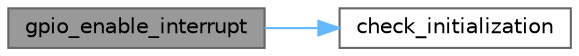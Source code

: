 digraph "gpio_enable_interrupt"
{
 // LATEX_PDF_SIZE
  bgcolor="transparent";
  edge [fontname=Helvetica,fontsize=10,labelfontname=Helvetica,labelfontsize=10];
  node [fontname=Helvetica,fontsize=10,shape=box,height=0.2,width=0.4];
  rankdir="LR";
  Node1 [id="Node000001",label="gpio_enable_interrupt",height=0.2,width=0.4,color="gray40", fillcolor="grey60", style="filled", fontcolor="black",tooltip="enables a specific pin to raise interrupts."];
  Node1 -> Node2 [id="edge1_Node000001_Node000002",color="steelblue1",style="solid",tooltip=" "];
  Node2 [id="Node000002",label="check_initialization",height=0.2,width=0.4,color="grey40", fillcolor="white", style="filled",URL="$interrupt_8c.html#a9b67e3d1a1cb47210459207e80747ad1",tooltip=" "];
}
